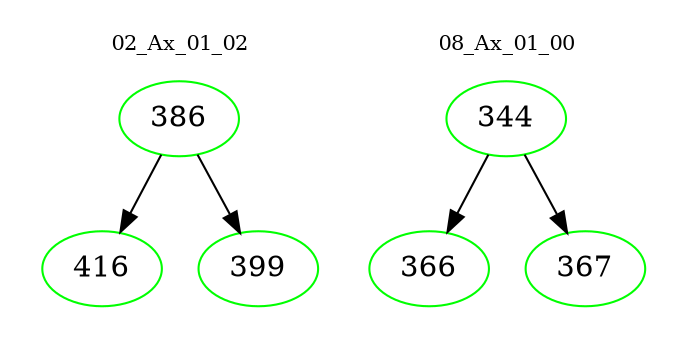 digraph{
subgraph cluster_0 {
color = white
label = "02_Ax_01_02";
fontsize=10;
T0_386 [label="386", color="green"]
T0_386 -> T0_416 [color="black"]
T0_416 [label="416", color="green"]
T0_386 -> T0_399 [color="black"]
T0_399 [label="399", color="green"]
}
subgraph cluster_1 {
color = white
label = "08_Ax_01_00";
fontsize=10;
T1_344 [label="344", color="green"]
T1_344 -> T1_366 [color="black"]
T1_366 [label="366", color="green"]
T1_344 -> T1_367 [color="black"]
T1_367 [label="367", color="green"]
}
}
